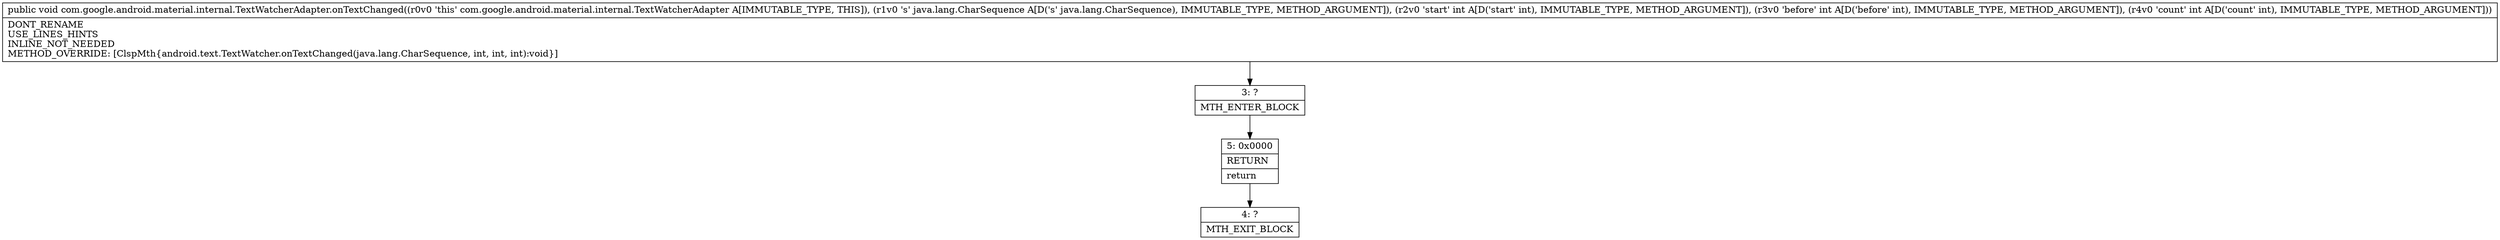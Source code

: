 digraph "CFG forcom.google.android.material.internal.TextWatcherAdapter.onTextChanged(Ljava\/lang\/CharSequence;III)V" {
Node_3 [shape=record,label="{3\:\ ?|MTH_ENTER_BLOCK\l}"];
Node_5 [shape=record,label="{5\:\ 0x0000|RETURN\l|return\l}"];
Node_4 [shape=record,label="{4\:\ ?|MTH_EXIT_BLOCK\l}"];
MethodNode[shape=record,label="{public void com.google.android.material.internal.TextWatcherAdapter.onTextChanged((r0v0 'this' com.google.android.material.internal.TextWatcherAdapter A[IMMUTABLE_TYPE, THIS]), (r1v0 's' java.lang.CharSequence A[D('s' java.lang.CharSequence), IMMUTABLE_TYPE, METHOD_ARGUMENT]), (r2v0 'start' int A[D('start' int), IMMUTABLE_TYPE, METHOD_ARGUMENT]), (r3v0 'before' int A[D('before' int), IMMUTABLE_TYPE, METHOD_ARGUMENT]), (r4v0 'count' int A[D('count' int), IMMUTABLE_TYPE, METHOD_ARGUMENT]))  | DONT_RENAME\lUSE_LINES_HINTS\lINLINE_NOT_NEEDED\lMETHOD_OVERRIDE: [ClspMth\{android.text.TextWatcher.onTextChanged(java.lang.CharSequence, int, int, int):void\}]\l}"];
MethodNode -> Node_3;Node_3 -> Node_5;
Node_5 -> Node_4;
}

